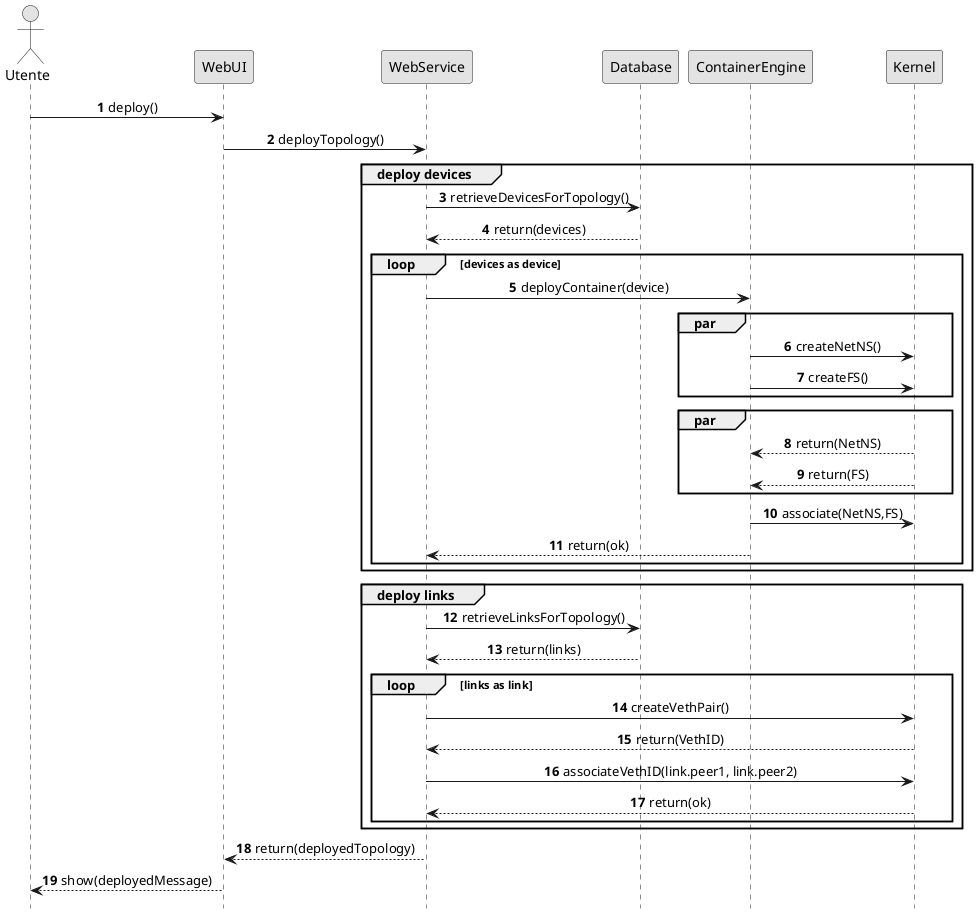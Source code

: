 
  ┌─┐
  ║"│
  └┬┘
  ┌┼┐
   │                     ┌─────┐                    ┌──────────┐                     ┌────────┐          ┌───────────────┐           ┌──────┐
  ┌┴┐                    │WebUI│                    │WebService│                     │Database│          │ContainerEngine│           │Kernel│
Utente                   └──┬──┘                    └────┬─────┘                     └───┬────┘          └───────┬───────┘           └──┬───┘
  │        1 deploy()       │                            │                               │                       │                      │
  │ ────────────────────────>                            │                               │                       │                      │
  │                         │                            │                               │                       │                      │
  │                         │     2 deployTopology()     │                               │                       │                      │
  │                         │ ───────────────────────────>                               │                       │                      │
  │                         │                            │                               │                       │                      │
  │                         │                            │                               │                       │                      │
  │                         │   ╔═════════════════╤══════╪═══════════════════════════════╪═══════════════════════╪══════════════════════╪═════════════════════════════════╗
  │                         │   ║ DEPLOY DEVICES  │      │                               │                       │                      │                                 ║
  │                         │   ╟─────────────────┘      │ 3 retrieveDevicesForTopology()│                       │                      │                                 ║
  │                         │   ║                        │ ──────────────────────────────>                       │                      │                                 ║
  │                         │   ║                        │                               │                       │                      │                                 ║
  │                         │   ║                        │       4 return(devices)       │                       │                      │                                 ║
  │                         │   ║                        │ <─ ─ ─ ─ ─ ─ ─ ─ ─ ─ ─ ─ ─ ─ ─                        │                      │                                 ║
  │                         │   ║                        │                               │                       │                      │                                 ║
  │                         │   ║                        │                               │                       │                      │                                 ║
  │                         │   ║         ╔═══════╤══════╪═══════════════════════════════╪═══════════════════════╪══════════════════════╪═══════════════════════╗         ║
  │                         │   ║         ║ LOOP  │  devices as device                   │                       │                      │                       ║         ║
  │                         │   ║         ╟───────┘      │                               │                       │                      │                       ║         ║
  │                         │   ║         ║              │               5 deployContainer(device)               │                      │                       ║         ║
  │                         │   ║         ║              │ ─────────────────────────────────────────────────────>│                      │                       ║         ║
  │                         │   ║         ║              │                               │                       │                      │                       ║         ║
  │                         │   ║         ║              │                               │                       │                      │                       ║         ║
  │                         │   ║         ║              │                               │     ╔══════╤══════════╪══════════════════════╪═════════════╗         ║         ║
  │                         │   ║         ║              │                               │     ║ PAR  │          │                      │             ║         ║         ║
  │                         │   ║         ║              │                               │     ╟──────┘          │   6 createNetNS()    │             ║         ║         ║
  │                         │   ║         ║              │                               │     ║                 │──────────────────────>             ║         ║         ║
  │                         │   ║         ║              │                               │     ║                 │                      │             ║         ║         ║
  │                         │   ║         ║              │                               │     ║                 │     7 createFS()     │             ║         ║         ║
  │                         │   ║         ║              │                               │     ║                 │──────────────────────>             ║         ║         ║
  │                         │   ║         ║              │                               │     ╚═════════════════╪══════════════════════╪═════════════╝         ║         ║
  │                         │   ║         ║              │                               │                       │                      │                       ║         ║
  │                         │   ║         ║              │                               │                       │                      │                       ║         ║
  │                         │   ║         ║              │                               │     ╔══════╤══════════╪══════════════════════╪═════════════╗         ║         ║
  │                         │   ║         ║              │                               │     ║ PAR  │          │                      │             ║         ║         ║
  │                         │   ║         ║              │                               │     ╟──────┘          │   8 return(NetNS)    │             ║         ║         ║
  │                         │   ║         ║              │                               │     ║                 │<─ ─ ─ ─ ─ ─ ─ ─ ─ ─ ─              ║         ║         ║
  │                         │   ║         ║              │                               │     ║                 │                      │             ║         ║         ║
  │                         │   ║         ║              │                               │     ║                 │     9 return(FS)     │             ║         ║         ║
  │                         │   ║         ║              │                               │     ║                 │<─ ─ ─ ─ ─ ─ ─ ─ ─ ─ ─              ║         ║         ║
  │                         │   ║         ║              │                               │     ╚═════════════════╪══════════════════════╪═════════════╝         ║         ║
  │                         │   ║         ║              │                               │                       │                      │                       ║         ║
  │                         │   ║         ║              │                               │                       │10 associate(NetNS,FS)│                       ║         ║
  │                         │   ║         ║              │                               │                       │──────────────────────>                       ║         ║
  │                         │   ║         ║              │                               │                       │                      │                       ║         ║
  │                         │   ║         ║              │                     11 return(ok)                     │                      │                       ║         ║
  │                         │   ║         ║              │ <─ ─ ─ ─ ─ ─ ─ ─ ─ ─ ─ ─ ─ ─ ─ ─ ─ ─ ─ ─ ─ ─ ─ ─ ─ ─ ─│                      │                       ║         ║
  │                         │   ║         ╚══════════════╪═══════════════════════════════╪═══════════════════════╪══════════════════════╪═══════════════════════╝         ║
  │                         │   ╚════════════════════════╪═══════════════════════════════╪═══════════════════════╪══════════════════════╪═════════════════════════════════╝
  │                         │                            │                               │                       │                      │
  │                         │                            │                               │                       │                      │
  │                         │   ╔═══════════════╤════════╪═══════════════════════════════╪═══════════════════════╪══════════════════════╪═══════════════════════╗
  │                         │   ║ DEPLOY LINKS  │        │                               │                       │                      │                       ║
  │                         │   ╟───────────────┘        │ 12 retrieveLinksForTopology() │                       │                      │                       ║
  │                         │   ║                        │ ──────────────────────────────>                       │                      │                       ║
  │                         │   ║                        │                               │                       │                      │                       ║
  │                         │   ║                        │        13 return(links)       │                       │                      │                       ║
  │                         │   ║                        │ <─ ─ ─ ─ ─ ─ ─ ─ ─ ─ ─ ─ ─ ─ ─                        │                      │                       ║
  │                         │   ║                        │                               │                       │                      │                       ║
  │                         │   ║                        │                               │                       │                      │                       ║
  │                         │   ║         ╔═══════╤══════╪═══════════════════════════════╪═══════════════════════╪══════════════════════╪═════════════╗         ║
  │                         │   ║         ║ LOOP  │  links as link                       │                       │                      │             ║         ║
  │                         │   ║         ╟───────┘      │                               │                       │                      │             ║         ║
  │                         │   ║         ║              │                              14 createVethPair()      │                      │             ║         ║
  │                         │   ║         ║              │ ─────────────────────────────────────────────────────────────────────────────>             ║         ║
  │                         │   ║         ║              │                               │                       │                      │             ║         ║
  │                         │   ║         ║              │                               15 return(VethID)       │                      │             ║         ║
  │                         │   ║         ║              │ <─ ─ ─ ─ ─ ─ ─ ─ ─ ─ ─ ─ ─ ─ ─ ─ ─ ─ ─ ─ ─ ─ ─ ─ ─ ─ ─ ─ ─ ─ ─ ─ ─ ─ ─ ─ ─ ─ ─             ║         ║
  │                         │   ║         ║              │                               │                       │                      │             ║         ║
  │                         │   ║         ║              │                  16 associateVethID(link.peer1, link.peer2)                  │             ║         ║
  │                         │   ║         ║              │ ─────────────────────────────────────────────────────────────────────────────>             ║         ║
  │                         │   ║         ║              │                               │                       │                      │             ║         ║
  │                         │   ║         ║              │                               │ 17 return(ok)         │                      │             ║         ║
  │                         │   ║         ║              │ <─ ─ ─ ─ ─ ─ ─ ─ ─ ─ ─ ─ ─ ─ ─ ─ ─ ─ ─ ─ ─ ─ ─ ─ ─ ─ ─ ─ ─ ─ ─ ─ ─ ─ ─ ─ ─ ─ ─             ║         ║
  │                         │   ║         ╚══════════════╪═══════════════════════════════╪═══════════════════════╪══════════════════════╪═════════════╝         ║
  │                         │   ╚════════════════════════╪═══════════════════════════════╪═══════════════════════╪══════════════════════╪═══════════════════════╝
  │                         │                            │                               │                       │                      │
  │                         │ 18 return(deployedTopology)│                               │                       │                      │
  │                         │ <─ ─ ─ ─ ─ ─ ─ ─ ─ ─ ─ ─ ─ ─                               │                       │                      │
  │                         │                            │                               │                       │                      │
  │ 19 show(deployedMessage)│                            │                               │                       │                      │
  │ <─ ─ ─ ─ ─ ─ ─ ─ ─ ─ ─ ─                             │                               │                       │                      │
  │                         │                            │                               │                       │                      │

@startuml
hide footbox
autonumber

skinparam shadowing false
skinparam sequenceMessageAlign center
skinparam monochrome true


Actor Utente as u
participant WebUI as ui
participant WebService as ws
participant Database as d
participant ContainerEngine as c
participant Kernel as k

u->ui : deploy()
ui->ws : deployTopology()
group deploy devices
ws->d : retrieveDevicesForTopology()
ws<--d: return(devices)
loop devices as device
    ws-> c : deployContainer(device)
    group par
    c -> k : createNetNS()
    c -> k : createFS()
    end
    group par
    c <-- k : return(NetNS)
    c <-- k : return(FS)
    end par
    c -> k : associate(NetNS,FS)
    ws<--c : return(ok)
end
end
group deploy links
ws->d: retrieveLinksForTopology()
ws<--d : return(links)
loop links as link
    ws -> k : createVethPair()
    k --> ws : return(VethID)
    ws -> k : associateVethID(link.peer1, link.peer2)
    ws <-- k: return(ok)
end
end
ui <-- ws : return(deployedTopology)
u <-- ui : show(deployedMessage)
@enduml
